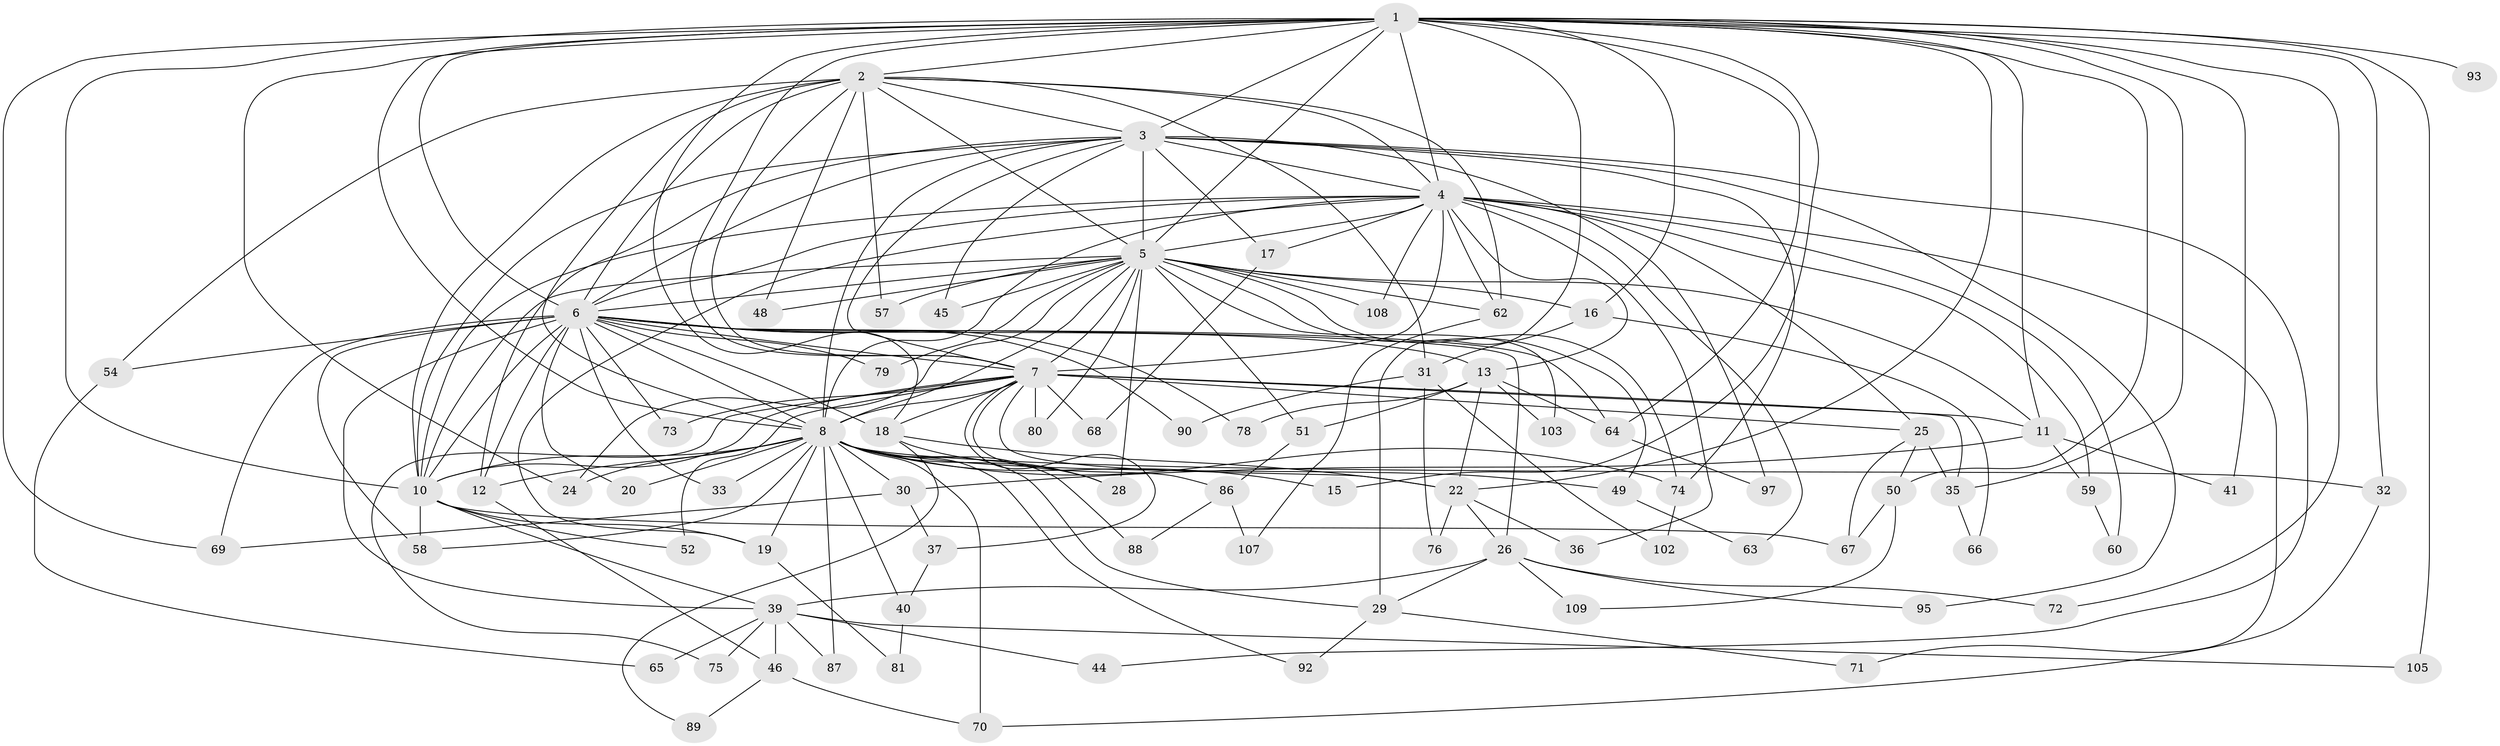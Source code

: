 // original degree distribution, {12: 0.009174311926605505, 16: 0.01834862385321101, 21: 0.009174311926605505, 22: 0.01834862385321101, 26: 0.009174311926605505, 28: 0.009174311926605505, 24: 0.009174311926605505, 17: 0.009174311926605505, 6: 0.045871559633027525, 5: 0.03669724770642202, 2: 0.5045871559633027, 4: 0.08256880733944955, 3: 0.22018348623853212, 7: 0.01834862385321101}
// Generated by graph-tools (version 1.1) at 2025/11/02/27/25 16:11:06]
// undirected, 81 vertices, 197 edges
graph export_dot {
graph [start="1"]
  node [color=gray90,style=filled];
  1 [super="+9"];
  2 [super="+96"];
  3 [super="+27"];
  4 [super="+101"];
  5 [super="+14"];
  6 [super="+55"];
  7 [super="+34"];
  8 [super="+61"];
  10 [super="+38"];
  11 [super="+56"];
  12 [super="+21"];
  13 [super="+23"];
  15;
  16;
  17;
  18 [super="+82"];
  19 [super="+77"];
  20;
  22 [super="+106"];
  24 [super="+94"];
  25;
  26;
  28;
  29 [super="+43"];
  30 [super="+98"];
  31 [super="+42"];
  32 [super="+53"];
  33;
  35 [super="+100"];
  36;
  37;
  39 [super="+47"];
  40;
  41;
  44;
  45;
  46 [super="+83"];
  48;
  49;
  50;
  51;
  52;
  54;
  57;
  58 [super="+84"];
  59;
  60;
  62 [super="+99"];
  63;
  64 [super="+91"];
  65;
  66;
  67 [super="+104"];
  68;
  69;
  70;
  71;
  72;
  73;
  74 [super="+85"];
  75;
  76;
  78;
  79;
  80;
  81;
  86;
  87;
  88;
  89;
  90;
  92;
  93;
  95;
  97;
  102;
  103;
  105;
  107;
  108;
  109;
  1 -- 2 [weight=2];
  1 -- 3 [weight=2];
  1 -- 4 [weight=2];
  1 -- 5 [weight=2];
  1 -- 6 [weight=2];
  1 -- 7 [weight=2];
  1 -- 8 [weight=2];
  1 -- 10 [weight=2];
  1 -- 18;
  1 -- 64;
  1 -- 69;
  1 -- 72;
  1 -- 11;
  1 -- 15;
  1 -- 16;
  1 -- 24;
  1 -- 93;
  1 -- 29;
  1 -- 32 [weight=2];
  1 -- 35;
  1 -- 41;
  1 -- 105;
  1 -- 50;
  1 -- 22;
  2 -- 3;
  2 -- 4 [weight=2];
  2 -- 5;
  2 -- 6;
  2 -- 7;
  2 -- 8;
  2 -- 10 [weight=2];
  2 -- 31;
  2 -- 48;
  2 -- 54;
  2 -- 57;
  2 -- 62;
  3 -- 4;
  3 -- 5;
  3 -- 6;
  3 -- 7;
  3 -- 8 [weight=2];
  3 -- 10;
  3 -- 12;
  3 -- 17;
  3 -- 45;
  3 -- 74;
  3 -- 95;
  3 -- 97;
  3 -- 44;
  4 -- 5;
  4 -- 6;
  4 -- 7;
  4 -- 8;
  4 -- 10;
  4 -- 13;
  4 -- 17;
  4 -- 19;
  4 -- 25;
  4 -- 36;
  4 -- 59;
  4 -- 60;
  4 -- 62;
  4 -- 63;
  4 -- 71;
  4 -- 108;
  5 -- 6 [weight=2];
  5 -- 7;
  5 -- 8;
  5 -- 10 [weight=2];
  5 -- 11;
  5 -- 28;
  5 -- 45;
  5 -- 48;
  5 -- 49;
  5 -- 51;
  5 -- 57;
  5 -- 74;
  5 -- 103;
  5 -- 108;
  5 -- 16;
  5 -- 80;
  5 -- 62;
  5 -- 79;
  5 -- 24;
  6 -- 7;
  6 -- 8;
  6 -- 10;
  6 -- 12 [weight=2];
  6 -- 13;
  6 -- 20;
  6 -- 26;
  6 -- 33;
  6 -- 54;
  6 -- 58;
  6 -- 64;
  6 -- 69;
  6 -- 73;
  6 -- 78;
  6 -- 79;
  6 -- 90;
  6 -- 39;
  6 -- 18;
  7 -- 8;
  7 -- 10 [weight=2];
  7 -- 18;
  7 -- 22;
  7 -- 25;
  7 -- 37;
  7 -- 52;
  7 -- 68;
  7 -- 73;
  7 -- 75;
  7 -- 80;
  7 -- 86;
  7 -- 35;
  7 -- 11;
  8 -- 10;
  8 -- 15;
  8 -- 19;
  8 -- 20;
  8 -- 24;
  8 -- 30;
  8 -- 32;
  8 -- 33;
  8 -- 40;
  8 -- 49;
  8 -- 70;
  8 -- 87;
  8 -- 88;
  8 -- 92;
  8 -- 28;
  8 -- 29;
  8 -- 58;
  8 -- 12;
  8 -- 74;
  10 -- 39;
  10 -- 52;
  10 -- 58;
  10 -- 67;
  10 -- 19;
  11 -- 30;
  11 -- 41;
  11 -- 59;
  12 -- 46;
  13 -- 78;
  13 -- 103;
  13 -- 64;
  13 -- 51;
  13 -- 22;
  16 -- 31;
  16 -- 66;
  17 -- 68;
  18 -- 22;
  18 -- 28;
  18 -- 89;
  19 -- 81;
  22 -- 26;
  22 -- 36;
  22 -- 76;
  25 -- 35;
  25 -- 50;
  25 -- 67;
  26 -- 29;
  26 -- 39;
  26 -- 72;
  26 -- 95;
  26 -- 109;
  29 -- 92;
  29 -- 71;
  30 -- 37;
  30 -- 69;
  31 -- 102;
  31 -- 90;
  31 -- 76;
  32 -- 70;
  35 -- 66;
  37 -- 40;
  39 -- 44;
  39 -- 46;
  39 -- 65;
  39 -- 87;
  39 -- 105;
  39 -- 75;
  40 -- 81;
  46 -- 89;
  46 -- 70;
  49 -- 63;
  50 -- 109;
  50 -- 67;
  51 -- 86;
  54 -- 65;
  59 -- 60;
  62 -- 107;
  64 -- 97;
  74 -- 102;
  86 -- 88;
  86 -- 107;
}
